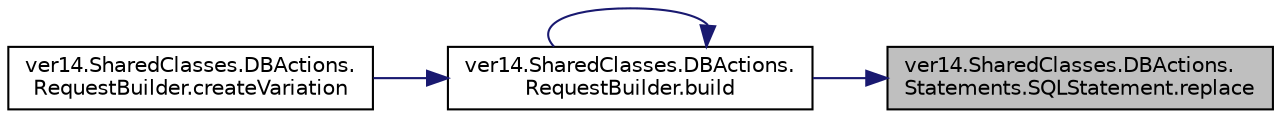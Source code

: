 digraph "ver14.SharedClasses.DBActions.Statements.SQLStatement.replace"
{
 // LATEX_PDF_SIZE
  edge [fontname="Helvetica",fontsize="10",labelfontname="Helvetica",labelfontsize="10"];
  node [fontname="Helvetica",fontsize="10",shape=record];
  rankdir="RL";
  Node1 [label="ver14.SharedClasses.DBActions.\lStatements.SQLStatement.replace",height=0.2,width=0.4,color="black", fillcolor="grey75", style="filled", fontcolor="black",tooltip=" "];
  Node1 -> Node2 [dir="back",color="midnightblue",fontsize="10",style="solid",fontname="Helvetica"];
  Node2 [label="ver14.SharedClasses.DBActions.\lRequestBuilder.build",height=0.2,width=0.4,color="black", fillcolor="white", style="filled",URL="$classver14_1_1_shared_classes_1_1_d_b_actions_1_1_request_builder.html#a0477273966d1924c40db240c5d63212b",tooltip=" "];
  Node2 -> Node2 [dir="back",color="midnightblue",fontsize="10",style="solid",fontname="Helvetica"];
  Node2 -> Node3 [dir="back",color="midnightblue",fontsize="10",style="solid",fontname="Helvetica"];
  Node3 [label="ver14.SharedClasses.DBActions.\lRequestBuilder.createVariation",height=0.2,width=0.4,color="black", fillcolor="white", style="filled",URL="$classver14_1_1_shared_classes_1_1_d_b_actions_1_1_request_builder.html#ab963835bc7dd45c6048a181c5a3e41cb",tooltip=" "];
}
